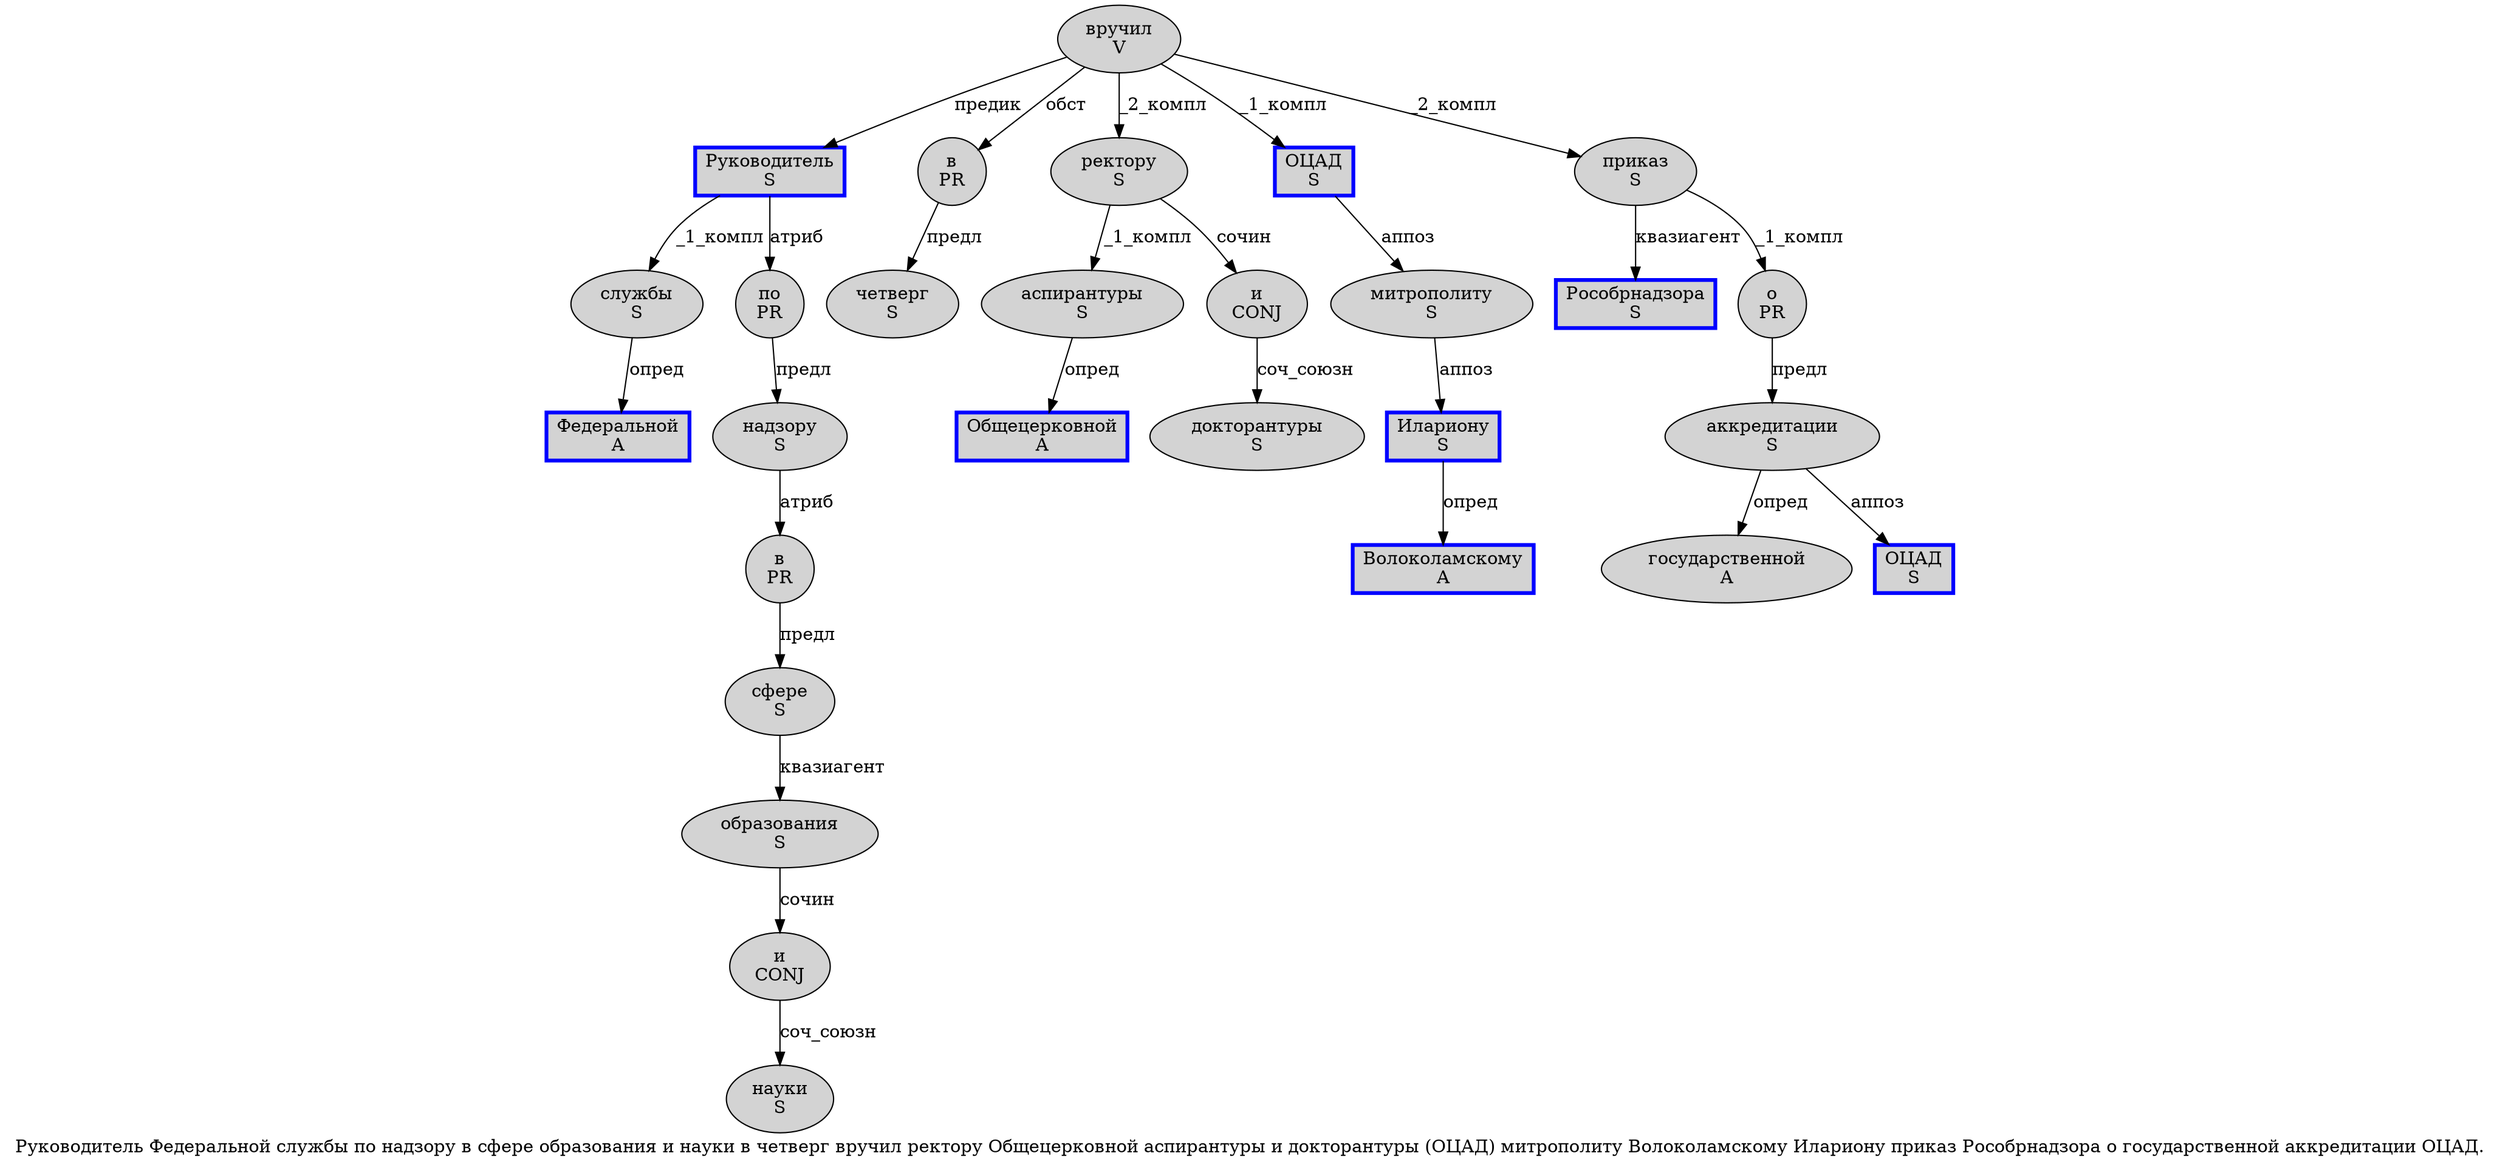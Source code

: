 digraph SENTENCE_859 {
	graph [label="Руководитель Федеральной службы по надзору в сфере образования и науки в четверг вручил ректору Общецерковной аспирантуры и докторантуры (ОЦАД) митрополиту Волоколамскому Илариону приказ Рособрнадзора о государственной аккредитации ОЦАД."]
	node [style=filled]
		0 [label="Руководитель
S" color=blue fillcolor=lightgray penwidth=3 shape=box]
		1 [label="Федеральной
A" color=blue fillcolor=lightgray penwidth=3 shape=box]
		2 [label="службы
S" color="" fillcolor=lightgray penwidth=1 shape=ellipse]
		3 [label="по
PR" color="" fillcolor=lightgray penwidth=1 shape=ellipse]
		4 [label="надзору
S" color="" fillcolor=lightgray penwidth=1 shape=ellipse]
		5 [label="в
PR" color="" fillcolor=lightgray penwidth=1 shape=ellipse]
		6 [label="сфере
S" color="" fillcolor=lightgray penwidth=1 shape=ellipse]
		7 [label="образования
S" color="" fillcolor=lightgray penwidth=1 shape=ellipse]
		8 [label="и
CONJ" color="" fillcolor=lightgray penwidth=1 shape=ellipse]
		9 [label="науки
S" color="" fillcolor=lightgray penwidth=1 shape=ellipse]
		10 [label="в
PR" color="" fillcolor=lightgray penwidth=1 shape=ellipse]
		11 [label="четверг
S" color="" fillcolor=lightgray penwidth=1 shape=ellipse]
		12 [label="вручил
V" color="" fillcolor=lightgray penwidth=1 shape=ellipse]
		13 [label="ректору
S" color="" fillcolor=lightgray penwidth=1 shape=ellipse]
		14 [label="Общецерковной
A" color=blue fillcolor=lightgray penwidth=3 shape=box]
		15 [label="аспирантуры
S" color="" fillcolor=lightgray penwidth=1 shape=ellipse]
		16 [label="и
CONJ" color="" fillcolor=lightgray penwidth=1 shape=ellipse]
		17 [label="докторантуры
S" color="" fillcolor=lightgray penwidth=1 shape=ellipse]
		19 [label="ОЦАД
S" color=blue fillcolor=lightgray penwidth=3 shape=box]
		21 [label="митрополиту
S" color="" fillcolor=lightgray penwidth=1 shape=ellipse]
		22 [label="Волоколамскому
A" color=blue fillcolor=lightgray penwidth=3 shape=box]
		23 [label="Илариону
S" color=blue fillcolor=lightgray penwidth=3 shape=box]
		24 [label="приказ
S" color="" fillcolor=lightgray penwidth=1 shape=ellipse]
		25 [label="Рособрнадзора
S" color=blue fillcolor=lightgray penwidth=3 shape=box]
		26 [label="о
PR" color="" fillcolor=lightgray penwidth=1 shape=ellipse]
		27 [label="государственной
A" color="" fillcolor=lightgray penwidth=1 shape=ellipse]
		28 [label="аккредитации
S" color="" fillcolor=lightgray penwidth=1 shape=ellipse]
		29 [label="ОЦАД
S" color=blue fillcolor=lightgray penwidth=3 shape=box]
			16 -> 17 [label="соч_союзн"]
			26 -> 28 [label="предл"]
			12 -> 0 [label="предик"]
			12 -> 10 [label="обст"]
			12 -> 13 [label="_2_компл"]
			12 -> 19 [label="_1_компл"]
			12 -> 24 [label="_2_компл"]
			15 -> 14 [label="опред"]
			23 -> 22 [label="опред"]
			3 -> 4 [label="предл"]
			4 -> 5 [label="атриб"]
			10 -> 11 [label="предл"]
			21 -> 23 [label="аппоз"]
			2 -> 1 [label="опред"]
			19 -> 21 [label="аппоз"]
			5 -> 6 [label="предл"]
			0 -> 2 [label="_1_компл"]
			0 -> 3 [label="атриб"]
			28 -> 27 [label="опред"]
			28 -> 29 [label="аппоз"]
			24 -> 25 [label="квазиагент"]
			24 -> 26 [label="_1_компл"]
			8 -> 9 [label="соч_союзн"]
			7 -> 8 [label="сочин"]
			6 -> 7 [label="квазиагент"]
			13 -> 15 [label="_1_компл"]
			13 -> 16 [label="сочин"]
}